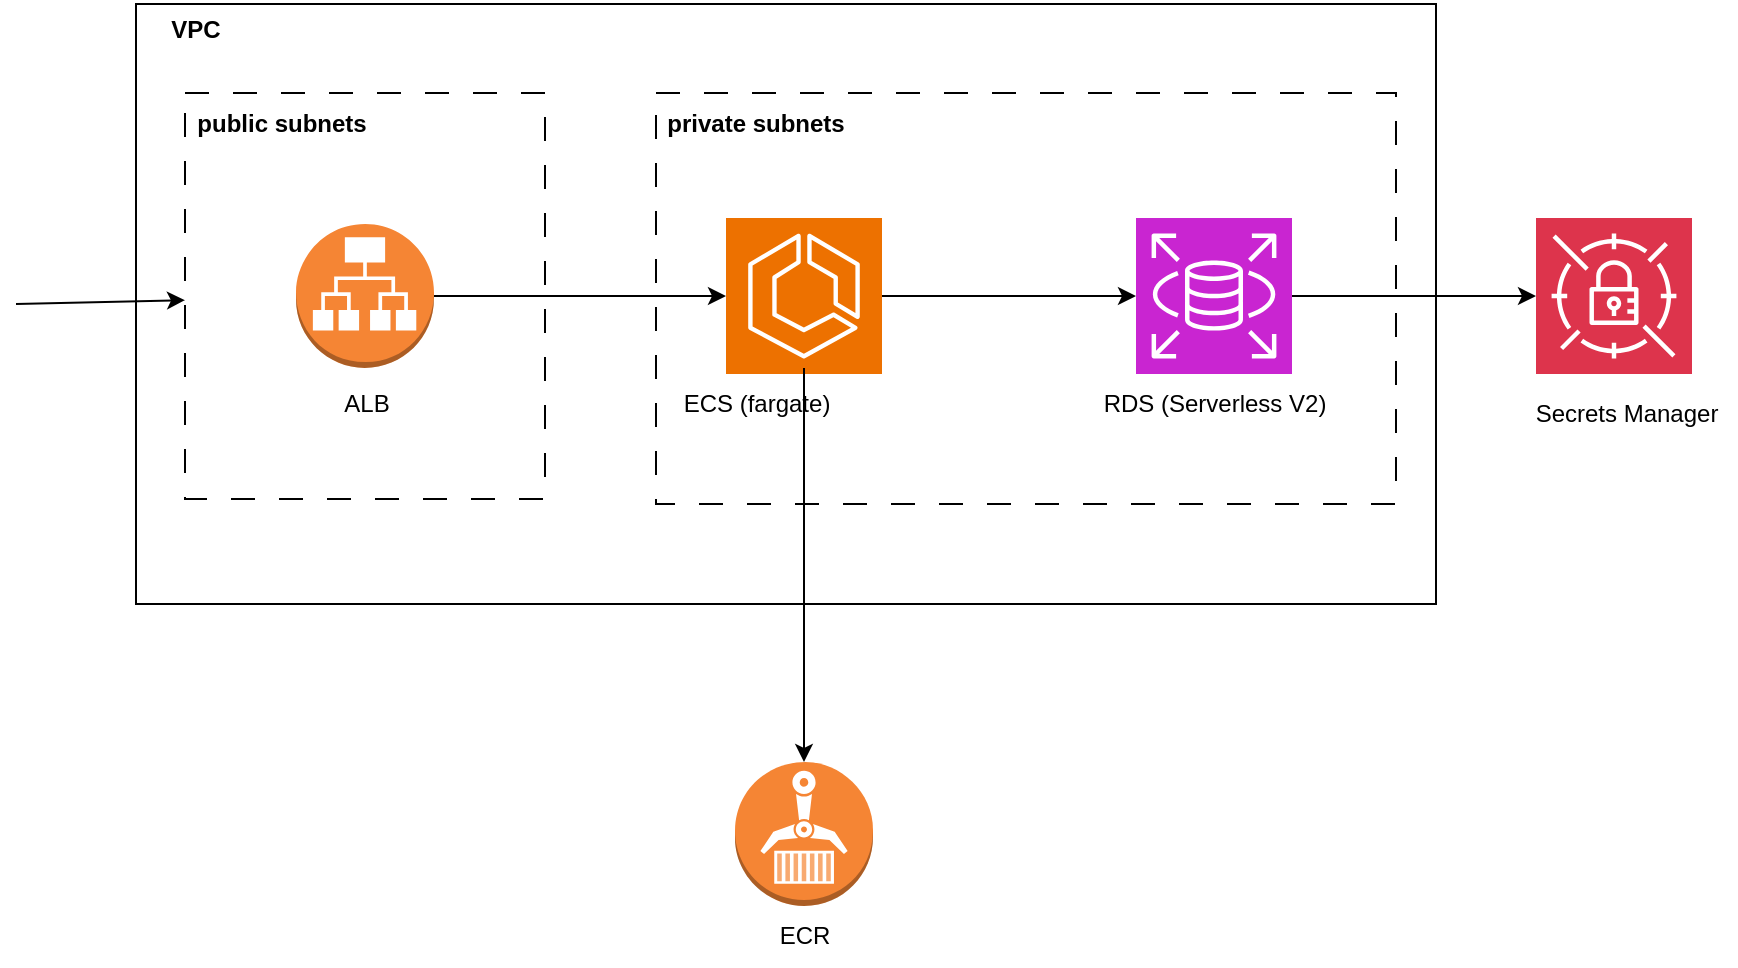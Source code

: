<mxfile>
    <diagram name="Page-1" id="j3Lkhe3-oCnv9PTDjED4">
        <mxGraphModel dx="1363" dy="563" grid="1" gridSize="10" guides="1" tooltips="1" connect="1" arrows="1" fold="1" page="1" pageScale="1" pageWidth="827" pageHeight="1169" math="0" shadow="0">
            <root>
                <mxCell id="0"/>
                <mxCell id="1" parent="0"/>
                <mxCell id="sGyTVUG288RihxVFPJjw-10" value="" style="rounded=0;whiteSpace=wrap;html=1;" parent="1" vertex="1">
                    <mxGeometry x="60" y="170" width="650" height="300" as="geometry"/>
                </mxCell>
                <mxCell id="sGyTVUG288RihxVFPJjw-14" value="" style="rounded=0;whiteSpace=wrap;html=1;dashed=1;dashPattern=12 12;" parent="1" vertex="1">
                    <mxGeometry x="320" y="214.5" width="370" height="205.5" as="geometry"/>
                </mxCell>
                <mxCell id="sGyTVUG288RihxVFPJjw-12" value="" style="rounded=0;whiteSpace=wrap;html=1;dashed=1;dashPattern=12 12;" parent="1" vertex="1">
                    <mxGeometry x="84.5" y="214.5" width="180" height="203" as="geometry"/>
                </mxCell>
                <mxCell id="sGyTVUG288RihxVFPJjw-1" value="" style="outlineConnect=0;dashed=0;verticalLabelPosition=bottom;verticalAlign=top;align=center;html=1;shape=mxgraph.aws3.application_load_balancer;fillColor=#F58534;gradientColor=none;" parent="1" vertex="1">
                    <mxGeometry x="140" y="280" width="69" height="72" as="geometry"/>
                </mxCell>
                <mxCell id="sGyTVUG288RihxVFPJjw-2" value="" style="sketch=0;points=[[0,0,0],[0.25,0,0],[0.5,0,0],[0.75,0,0],[1,0,0],[0,1,0],[0.25,1,0],[0.5,1,0],[0.75,1,0],[1,1,0],[0,0.25,0],[0,0.5,0],[0,0.75,0],[1,0.25,0],[1,0.5,0],[1,0.75,0]];outlineConnect=0;fontColor=#232F3E;fillColor=#ED7100;strokeColor=#ffffff;dashed=0;verticalLabelPosition=bottom;verticalAlign=top;align=center;html=1;fontSize=12;fontStyle=0;aspect=fixed;shape=mxgraph.aws4.resourceIcon;resIcon=mxgraph.aws4.ecs;" parent="1" vertex="1">
                    <mxGeometry x="355" y="277" width="78" height="78" as="geometry"/>
                </mxCell>
                <mxCell id="sGyTVUG288RihxVFPJjw-3" value="ALB" style="text;html=1;align=center;verticalAlign=middle;resizable=0;points=[];autosize=1;strokeColor=none;fillColor=none;" parent="1" vertex="1">
                    <mxGeometry x="149.5" y="355" width="50" height="30" as="geometry"/>
                </mxCell>
                <mxCell id="sGyTVUG288RihxVFPJjw-4" value="ECS (fargate)" style="text;html=1;align=center;verticalAlign=middle;resizable=0;points=[];autosize=1;strokeColor=none;fillColor=none;" parent="1" vertex="1">
                    <mxGeometry x="320" y="355" width="100" height="30" as="geometry"/>
                </mxCell>
                <mxCell id="sGyTVUG288RihxVFPJjw-5" value="" style="sketch=0;points=[[0,0,0],[0.25,0,0],[0.5,0,0],[0.75,0,0],[1,0,0],[0,1,0],[0.25,1,0],[0.5,1,0],[0.75,1,0],[1,1,0],[0,0.25,0],[0,0.5,0],[0,0.75,0],[1,0.25,0],[1,0.5,0],[1,0.75,0]];outlineConnect=0;fontColor=#232F3E;fillColor=#C925D1;strokeColor=#ffffff;dashed=0;verticalLabelPosition=bottom;verticalAlign=top;align=center;html=1;fontSize=12;fontStyle=0;aspect=fixed;shape=mxgraph.aws4.resourceIcon;resIcon=mxgraph.aws4.rds;" parent="1" vertex="1">
                    <mxGeometry x="560" y="277" width="78" height="78" as="geometry"/>
                </mxCell>
                <mxCell id="sGyTVUG288RihxVFPJjw-6" value="RDS (Serverless V2)" style="text;html=1;align=center;verticalAlign=middle;resizable=0;points=[];autosize=1;strokeColor=none;fillColor=none;" parent="1" vertex="1">
                    <mxGeometry x="534" y="355" width="130" height="30" as="geometry"/>
                </mxCell>
                <mxCell id="sGyTVUG288RihxVFPJjw-7" value="" style="endArrow=classic;html=1;rounded=0;exitX=1;exitY=0.5;exitDx=0;exitDy=0;exitPerimeter=0;entryX=0;entryY=0.5;entryDx=0;entryDy=0;entryPerimeter=0;" parent="1" source="sGyTVUG288RihxVFPJjw-1" target="sGyTVUG288RihxVFPJjw-2" edge="1">
                    <mxGeometry width="50" height="50" relative="1" as="geometry">
                        <mxPoint x="230" y="380" as="sourcePoint"/>
                        <mxPoint x="350" y="380" as="targetPoint"/>
                    </mxGeometry>
                </mxCell>
                <mxCell id="sGyTVUG288RihxVFPJjw-8" value="" style="endArrow=classic;html=1;rounded=0;" parent="1" source="sGyTVUG288RihxVFPJjw-2" target="sGyTVUG288RihxVFPJjw-5" edge="1">
                    <mxGeometry width="50" height="50" relative="1" as="geometry">
                        <mxPoint x="420" y="320" as="sourcePoint"/>
                        <mxPoint x="460" y="270" as="targetPoint"/>
                    </mxGeometry>
                </mxCell>
                <mxCell id="sGyTVUG288RihxVFPJjw-11" value="VPC" style="text;html=1;align=center;verticalAlign=middle;whiteSpace=wrap;rounded=0;fontStyle=1" parent="1" vertex="1">
                    <mxGeometry x="60" y="168" width="60" height="30" as="geometry"/>
                </mxCell>
                <mxCell id="sGyTVUG288RihxVFPJjw-13" value="public subnets" style="text;html=1;align=center;verticalAlign=middle;whiteSpace=wrap;rounded=0;fontStyle=1" parent="1" vertex="1">
                    <mxGeometry x="84.5" y="214.5" width="95.5" height="30" as="geometry"/>
                </mxCell>
                <mxCell id="sGyTVUG288RihxVFPJjw-15" value="private subnets" style="text;html=1;align=center;verticalAlign=middle;whiteSpace=wrap;rounded=0;fontStyle=1" parent="1" vertex="1">
                    <mxGeometry x="320" y="214.5" width="100" height="30" as="geometry"/>
                </mxCell>
                <mxCell id="sGyTVUG288RihxVFPJjw-16" value="" style="endArrow=classic;html=1;rounded=0;" parent="1" target="sGyTVUG288RihxVFPJjw-12" edge="1">
                    <mxGeometry width="50" height="50" relative="1" as="geometry">
                        <mxPoint y="320" as="sourcePoint"/>
                        <mxPoint x="50" y="270" as="targetPoint"/>
                    </mxGeometry>
                </mxCell>
                <mxCell id="sGyTVUG288RihxVFPJjw-17" value="" style="sketch=0;points=[[0,0,0],[0.25,0,0],[0.5,0,0],[0.75,0,0],[1,0,0],[0,1,0],[0.25,1,0],[0.5,1,0],[0.75,1,0],[1,1,0],[0,0.25,0],[0,0.5,0],[0,0.75,0],[1,0.25,0],[1,0.5,0],[1,0.75,0]];outlineConnect=0;fontColor=#232F3E;fillColor=#DD344C;strokeColor=#ffffff;dashed=0;verticalLabelPosition=bottom;verticalAlign=top;align=center;html=1;fontSize=12;fontStyle=0;aspect=fixed;shape=mxgraph.aws4.resourceIcon;resIcon=mxgraph.aws4.secrets_manager;" parent="1" vertex="1">
                    <mxGeometry x="760" y="277" width="78" height="78" as="geometry"/>
                </mxCell>
                <mxCell id="sGyTVUG288RihxVFPJjw-19" value="Secrets Manager" style="text;html=1;align=center;verticalAlign=middle;resizable=0;points=[];autosize=1;strokeColor=none;fillColor=none;" parent="1" vertex="1">
                    <mxGeometry x="750" y="360" width="110" height="30" as="geometry"/>
                </mxCell>
                <mxCell id="sGyTVUG288RihxVFPJjw-20" value="" style="endArrow=classic;html=1;rounded=0;" parent="1" source="sGyTVUG288RihxVFPJjw-5" target="sGyTVUG288RihxVFPJjw-17" edge="1">
                    <mxGeometry width="50" height="50" relative="1" as="geometry">
                        <mxPoint x="630" y="320" as="sourcePoint"/>
                        <mxPoint x="680" y="270" as="targetPoint"/>
                    </mxGeometry>
                </mxCell>
                <mxCell id="sGyTVUG288RihxVFPJjw-21" value="" style="outlineConnect=0;dashed=0;verticalLabelPosition=bottom;verticalAlign=top;align=center;html=1;shape=mxgraph.aws3.ecr;fillColor=#F58534;gradientColor=none;" parent="1" vertex="1">
                    <mxGeometry x="359.5" y="549" width="69" height="72" as="geometry"/>
                </mxCell>
                <mxCell id="sGyTVUG288RihxVFPJjw-22" value="ECR" style="text;html=1;align=center;verticalAlign=middle;resizable=0;points=[];autosize=1;strokeColor=none;fillColor=none;" parent="1" vertex="1">
                    <mxGeometry x="369" y="621" width="50" height="30" as="geometry"/>
                </mxCell>
                <mxCell id="sGyTVUG288RihxVFPJjw-23" value="" style="endArrow=classic;html=1;rounded=0;exitX=0.74;exitY=-0.1;exitDx=0;exitDy=0;exitPerimeter=0;entryX=0.5;entryY=0;entryDx=0;entryDy=0;entryPerimeter=0;" parent="1" source="sGyTVUG288RihxVFPJjw-4" target="sGyTVUG288RihxVFPJjw-21" edge="1">
                    <mxGeometry width="50" height="50" relative="1" as="geometry">
                        <mxPoint x="430" y="560" as="sourcePoint"/>
                        <mxPoint x="480" y="510" as="targetPoint"/>
                    </mxGeometry>
                </mxCell>
            </root>
        </mxGraphModel>
    </diagram>
</mxfile>